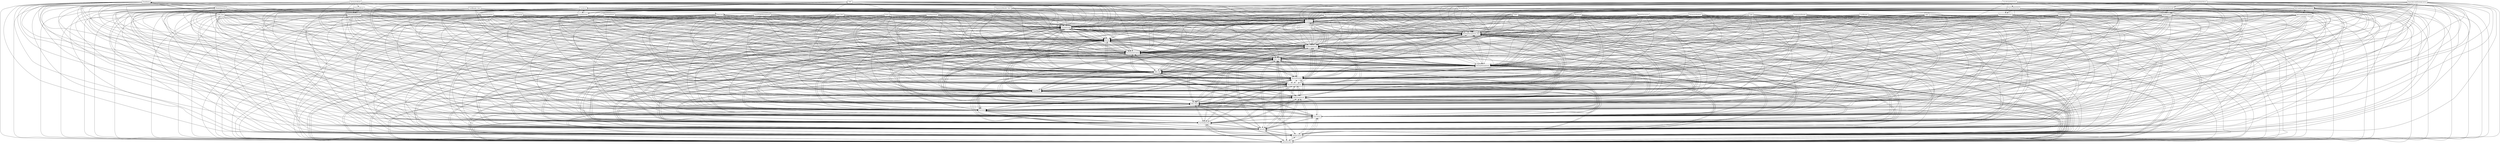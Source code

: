 digraph{
graph [rankdir=TB];
node [shape=box];
edge [arrowhead=normal];
0[label="FloodAlarm",]
1[label="FireAlarm",]
2[label="FirstAidGroup",]
3[label="CardReader_Zero",]
4[label="IntruseDetection",]
5[label="CardReader",]
6[label="Authentication",]
7[label="ManualBlinds",]
8[label="MovementDetection",]
9[label="MusicSimulation",]
10[label="SmartLightManagement",]
11[label="SmartAirConditioningControl",]
12[label="SimpleControl",]
13[label="Light",]
14[label="Lights",]
15[label="DimmingValues",]
16[label="BlindsSimulation",]
17[label="AutomaticAudiobyHours",]
18[label="SmartHeatingManagement",]
19[label="DoorLock",]
20[label="Security",]
21[label="FireDepartment",]
22[label="OtherGroup",]
23[label="SMS",]
24[label="UserNotifications",]
25[label="FireControl",]
26[label="Siren",]
27[label="Password",]
28[label="SMS_Three",]
29[label="LightManagement",]
30[label="PhoneCall",]
31[label="SmartHome",]
32[label="LightSimulation",]
33[label="KeypadReader",]
34[label="GasAlarm",]
35[label="FloodsDetection",]
36[label="WindowsManagement",]
37[label="FingerprintReader_Zero",]
38[label="ManualWindows",]
39[label="Mail",]
40[label="AutomaticBlinds",]
41[label="AutomaticWindows",]
42[label="ControlAudioManually",]
43[label="SMS_One",]
44[label="GasDetection",]
45[label="GlassBrakeDetection",]
46[label="SMS_Zero",]
47[label="Siren_Zero",]
48[label="HeatingManagement",]
49[label="SMS_Two",]
50[label="AirConditioningManagement",]
51[label="EnvironmentControl",]
52[label="BlindsManagement",]
53[label="FingerprintReader",]
54[label="PresenceSimulator",]
55[label="Alarms",]
56[label="HeatingManagement_Zero",]
57[label="AirConditioningControl",]
58[label="AudioControl",]
0->1[label="",]
0->2[label="",]
0->6[label="",]
0->12[label="",]
0->20[label="",]
0->24[label="",]
0->25[label="",]
0->27[label="",]
0->28[label="",]
0->29[label="",]
0->31[label="",]
0->35[label="",]
0->36[label="",]
0->38[label="",]
0->43[label="",]
0->46[label="",]
0->48[label="",]
0->49[label="",]
0->51[label="",]
0->54[label="",]
0->55[label="",]
0->56[label="",]
1->2[label="",]
1->6[label="",]
1->12[label="",]
1->20[label="",]
1->24[label="",]
1->25[label="",]
1->27[label="",]
1->28[label="",]
1->29[label="",]
1->31[label="",]
1->36[label="",]
1->38[label="",]
1->43[label="",]
1->48[label="",]
1->49[label="",]
1->51[label="",]
1->54[label="",]
1->55[label="",]
1->56[label="",]
2->1[label="",]
2->6[label="",]
2->12[label="",]
2->20[label="",]
2->24[label="",]
2->25[label="",]
2->27[label="",]
2->28[label="",]
2->29[label="",]
2->31[label="",]
2->36[label="",]
2->38[label="",]
2->43[label="",]
2->48[label="",]
2->49[label="",]
2->51[label="",]
2->54[label="",]
2->55[label="",]
2->56[label="",]
3->1[label="",]
3->2[label="",]
3->6[label="",]
3->12[label="",]
3->19[label="",]
3->20[label="",]
3->24[label="",]
3->25[label="",]
3->27[label="",]
3->28[label="",]
3->29[label="",]
3->31[label="",]
3->36[label="",]
3->38[label="",]
3->43[label="",]
3->48[label="",]
3->49[label="",]
3->51[label="",]
3->54[label="",]
3->55[label="",]
3->56[label="",]
4->1[label="",]
4->2[label="",]
4->6[label="",]
4->8[label="",]
4->12[label="",]
4->20[label="",]
4->24[label="",]
4->25[label="",]
4->27[label="",]
4->28[label="",]
4->29[label="",]
4->31[label="",]
4->36[label="",]
4->38[label="",]
4->43[label="",]
4->48[label="",]
4->49[label="",]
4->51[label="",]
4->54[label="",]
4->55[label="",]
4->56[label="",]
5->1[label="",]
5->2[label="",]
5->6[label="",]
5->12[label="",]
5->20[label="",]
5->24[label="",]
5->25[label="",]
5->27[label="",]
5->28[label="",]
5->29[label="",]
5->31[label="",]
5->36[label="",]
5->38[label="",]
5->43[label="",]
5->48[label="",]
5->49[label="",]
5->51[label="",]
5->54[label="",]
5->55[label="",]
5->56[label="",]
6->1[label="",]
6->2[label="",]
6->12[label="",]
6->20[label="",]
6->24[label="",]
6->25[label="",]
6->27[label="",]
6->28[label="",]
6->29[label="",]
6->31[label="",]
6->36[label="",]
6->38[label="",]
6->43[label="",]
6->48[label="",]
6->49[label="",]
6->51[label="",]
6->54[label="",]
6->55[label="",]
6->56[label="",]
7->1[label="",]
7->2[label="",]
7->6[label="",]
7->12[label="",]
7->20[label="",]
7->24[label="",]
7->25[label="",]
7->27[label="",]
7->28[label="",]
7->29[label="",]
7->31[label="",]
7->36[label="",]
7->38[label="",]
7->43[label="",]
7->48[label="",]
7->49[label="",]
7->51[label="",]
7->52[label="",]
7->54[label="",]
7->55[label="",]
7->56[label="",]
8->1[label="",]
8->2[label="",]
8->4[label="",]
8->6[label="",]
8->12[label="",]
8->20[label="",]
8->24[label="",]
8->25[label="",]
8->27[label="",]
8->28[label="",]
8->29[label="",]
8->31[label="",]
8->36[label="",]
8->38[label="",]
8->43[label="",]
8->48[label="",]
8->49[label="",]
8->51[label="",]
8->54[label="",]
8->55[label="",]
8->56[label="",]
9->1[label="",]
9->2[label="",]
9->6[label="",]
9->12[label="",]
9->20[label="",]
9->24[label="",]
9->25[label="",]
9->27[label="",]
9->28[label="",]
9->29[label="",]
9->31[label="",]
9->36[label="",]
9->38[label="",]
9->43[label="",]
9->48[label="",]
9->49[label="",]
9->51[label="",]
9->54[label="",]
9->55[label="",]
9->56[label="",]
10->1[label="",]
10->2[label="",]
10->6[label="",]
10->12[label="",]
10->20[label="",]
10->24[label="",]
10->25[label="",]
10->27[label="",]
10->28[label="",]
10->29[label="",]
10->31[label="",]
10->36[label="",]
10->38[label="",]
10->43[label="",]
10->48[label="",]
10->49[label="",]
10->51[label="",]
10->54[label="",]
10->55[label="",]
10->56[label="",]
11->1[label="",]
11->2[label="",]
11->6[label="",]
11->12[label="",]
11->20[label="",]
11->24[label="",]
11->25[label="",]
11->27[label="",]
11->28[label="",]
11->29[label="",]
11->31[label="",]
11->36[label="",]
11->38[label="",]
11->43[label="",]
11->48[label="",]
11->49[label="",]
11->50[label="",]
11->51[label="",]
11->54[label="",]
11->55[label="",]
11->56[label="",]
11->57[label="",]
12->1[label="",]
12->2[label="",]
12->6[label="",]
12->20[label="",]
12->24[label="",]
12->25[label="",]
12->27[label="",]
12->28[label="",]
12->29[label="",]
12->31[label="",]
12->36[label="",]
12->38[label="",]
12->43[label="",]
12->48[label="",]
12->49[label="",]
12->51[label="",]
12->54[label="",]
12->55[label="",]
12->56[label="",]
13->1[label="",]
13->2[label="",]
13->6[label="",]
13->12[label="",]
13->20[label="",]
13->24[label="",]
13->25[label="",]
13->27[label="",]
13->28[label="",]
13->29[label="",]
13->31[label="",]
13->36[label="",]
13->38[label="",]
13->43[label="",]
13->48[label="",]
13->49[label="",]
13->51[label="",]
13->54[label="",]
13->55[label="",]
13->56[label="",]
14->1[label="",]
14->2[label="",]
14->6[label="",]
14->12[label="",]
14->20[label="",]
14->24[label="",]
14->25[label="",]
14->27[label="",]
14->28[label="",]
14->29[label="",]
14->31[label="",]
14->36[label="",]
14->38[label="",]
14->43[label="",]
14->48[label="",]
14->49[label="",]
14->51[label="",]
14->54[label="",]
14->55[label="",]
14->56[label="",]
15->1[label="",]
15->2[label="",]
15->6[label="",]
15->12[label="",]
15->20[label="",]
15->24[label="",]
15->25[label="",]
15->27[label="",]
15->28[label="",]
15->29[label="",]
15->31[label="",]
15->36[label="",]
15->38[label="",]
15->43[label="",]
15->48[label="",]
15->49[label="",]
15->51[label="",]
15->54[label="",]
15->55[label="",]
15->56[label="",]
16->1[label="",]
16->2[label="",]
16->6[label="",]
16->12[label="",]
16->20[label="",]
16->24[label="",]
16->25[label="",]
16->27[label="",]
16->28[label="",]
16->29[label="",]
16->31[label="",]
16->36[label="",]
16->38[label="",]
16->43[label="",]
16->48[label="",]
16->49[label="",]
16->51[label="",]
16->54[label="",]
16->55[label="",]
16->56[label="",]
17->1[label="",]
17->2[label="",]
17->6[label="",]
17->12[label="",]
17->20[label="",]
17->24[label="",]
17->25[label="",]
17->27[label="",]
17->28[label="",]
17->29[label="",]
17->31[label="",]
17->36[label="",]
17->38[label="",]
17->42[label="",]
17->43[label="",]
17->48[label="",]
17->49[label="",]
17->51[label="",]
17->54[label="",]
17->55[label="",]
17->56[label="",]
17->58[label="",]
18->1[label="",]
18->2[label="",]
18->6[label="",]
18->12[label="",]
18->20[label="",]
18->24[label="",]
18->25[label="",]
18->27[label="",]
18->28[label="",]
18->29[label="",]
18->31[label="",]
18->36[label="",]
18->38[label="",]
18->43[label="",]
18->48[label="",]
18->49[label="",]
18->51[label="",]
18->54[label="",]
18->55[label="",]
18->56[label="",]
19->1[label="",]
19->2[label="",]
19->6[label="",]
19->12[label="",]
19->20[label="",]
19->24[label="",]
19->25[label="",]
19->27[label="",]
19->28[label="",]
19->29[label="",]
19->31[label="",]
19->36[label="",]
19->38[label="",]
19->43[label="",]
19->48[label="",]
19->49[label="",]
19->51[label="",]
19->54[label="",]
19->55[label="",]
19->56[label="",]
20->1[label="",]
20->2[label="",]
20->6[label="",]
20->12[label="",]
20->24[label="",]
20->25[label="",]
20->27[label="",]
20->28[label="",]
20->29[label="",]
20->31[label="",]
20->36[label="",]
20->38[label="",]
20->43[label="",]
20->48[label="",]
20->49[label="",]
20->51[label="",]
20->54[label="",]
20->55[label="",]
20->56[label="",]
21->1[label="",]
21->2[label="",]
21->6[label="",]
21->12[label="",]
21->20[label="",]
21->24[label="",]
21->25[label="",]
21->27[label="",]
21->28[label="",]
21->29[label="",]
21->31[label="",]
21->36[label="",]
21->38[label="",]
21->43[label="",]
21->48[label="",]
21->49[label="",]
21->51[label="",]
21->54[label="",]
21->55[label="",]
21->56[label="",]
22->1[label="",]
22->2[label="",]
22->6[label="",]
22->12[label="",]
22->20[label="",]
22->24[label="",]
22->25[label="",]
22->27[label="",]
22->28[label="",]
22->29[label="",]
22->31[label="",]
22->36[label="",]
22->38[label="",]
22->43[label="",]
22->48[label="",]
22->49[label="",]
22->51[label="",]
22->54[label="",]
22->55[label="",]
22->56[label="",]
23->1[label="",]
23->2[label="",]
23->6[label="",]
23->12[label="",]
23->20[label="",]
23->24[label="",]
23->25[label="",]
23->27[label="",]
23->28[label="",]
23->29[label="",]
23->31[label="",]
23->34[label="",]
23->36[label="",]
23->38[label="",]
23->43[label="",]
23->44[label="",]
23->48[label="",]
23->49[label="",]
23->51[label="",]
23->54[label="",]
23->55[label="",]
23->56[label="",]
24->1[label="",]
24->2[label="",]
24->6[label="",]
24->12[label="",]
24->20[label="",]
24->25[label="",]
24->27[label="",]
24->28[label="",]
24->29[label="",]
24->31[label="",]
24->36[label="",]
24->38[label="",]
24->43[label="",]
24->48[label="",]
24->49[label="",]
24->51[label="",]
24->54[label="",]
24->55[label="",]
24->56[label="",]
25->1[label="",]
25->2[label="",]
25->6[label="",]
25->12[label="",]
25->20[label="",]
25->24[label="",]
25->27[label="",]
25->28[label="",]
25->29[label="",]
25->31[label="",]
25->36[label="",]
25->38[label="",]
25->43[label="",]
25->48[label="",]
25->49[label="",]
25->51[label="",]
25->54[label="",]
25->55[label="",]
25->56[label="",]
26->1[label="",]
26->2[label="",]
26->6[label="",]
26->12[label="",]
26->20[label="",]
26->24[label="",]
26->25[label="",]
26->27[label="",]
26->28[label="",]
26->29[label="",]
26->31[label="",]
26->36[label="",]
26->38[label="",]
26->43[label="",]
26->48[label="",]
26->49[label="",]
26->51[label="",]
26->54[label="",]
26->55[label="",]
26->56[label="",]
27->1[label="",]
27->2[label="",]
27->6[label="",]
27->12[label="",]
27->20[label="",]
27->24[label="",]
27->25[label="",]
27->28[label="",]
27->29[label="",]
27->31[label="",]
27->36[label="",]
27->38[label="",]
27->43[label="",]
27->48[label="",]
27->49[label="",]
27->51[label="",]
27->54[label="",]
27->55[label="",]
27->56[label="",]
28->1[label="",]
28->2[label="",]
28->6[label="",]
28->12[label="",]
28->20[label="",]
28->24[label="",]
28->25[label="",]
28->27[label="",]
28->29[label="",]
28->31[label="",]
28->36[label="",]
28->38[label="",]
28->43[label="",]
28->48[label="",]
28->49[label="",]
28->51[label="",]
28->54[label="",]
28->55[label="",]
28->56[label="",]
29->1[label="",]
29->2[label="",]
29->6[label="",]
29->12[label="",]
29->20[label="",]
29->24[label="",]
29->25[label="",]
29->27[label="",]
29->28[label="",]
29->31[label="",]
29->36[label="",]
29->38[label="",]
29->43[label="",]
29->48[label="",]
29->49[label="",]
29->51[label="",]
29->54[label="",]
29->55[label="",]
29->56[label="",]
30->1[label="",]
30->2[label="",]
30->6[label="",]
30->12[label="",]
30->20[label="",]
30->24[label="",]
30->25[label="",]
30->27[label="",]
30->28[label="",]
30->29[label="",]
30->31[label="",]
30->36[label="",]
30->38[label="",]
30->43[label="",]
30->48[label="",]
30->49[label="",]
30->51[label="",]
30->54[label="",]
30->55[label="",]
30->56[label="",]
31->1[label="",]
31->2[label="",]
31->6[label="",]
31->12[label="",]
31->20[label="",]
31->24[label="",]
31->25[label="",]
31->27[label="",]
31->28[label="",]
31->29[label="",]
31->36[label="",]
31->38[label="",]
31->43[label="",]
31->48[label="",]
31->49[label="",]
31->51[label="",]
31->54[label="",]
31->55[label="",]
31->56[label="",]
32->1[label="",]
32->2[label="",]
32->6[label="",]
32->12[label="",]
32->20[label="",]
32->24[label="",]
32->25[label="",]
32->27[label="",]
32->28[label="",]
32->29[label="",]
32->31[label="",]
32->36[label="",]
32->38[label="",]
32->43[label="",]
32->48[label="",]
32->49[label="",]
32->51[label="",]
32->54[label="",]
32->55[label="",]
32->56[label="",]
33->1[label="",]
33->2[label="",]
33->6[label="",]
33->12[label="",]
33->19[label="",]
33->20[label="",]
33->24[label="",]
33->25[label="",]
33->27[label="",]
33->28[label="",]
33->29[label="",]
33->31[label="",]
33->36[label="",]
33->38[label="",]
33->43[label="",]
33->48[label="",]
33->49[label="",]
33->51[label="",]
33->54[label="",]
33->55[label="",]
33->56[label="",]
34->1[label="",]
34->2[label="",]
34->6[label="",]
34->12[label="",]
34->20[label="",]
34->23[label="",]
34->24[label="",]
34->25[label="",]
34->27[label="",]
34->28[label="",]
34->29[label="",]
34->31[label="",]
34->36[label="",]
34->38[label="",]
34->43[label="",]
34->44[label="",]
34->48[label="",]
34->49[label="",]
34->51[label="",]
34->54[label="",]
34->55[label="",]
34->56[label="",]
35->0[label="",]
35->1[label="",]
35->2[label="",]
35->6[label="",]
35->12[label="",]
35->20[label="",]
35->24[label="",]
35->25[label="",]
35->27[label="",]
35->28[label="",]
35->29[label="",]
35->31[label="",]
35->36[label="",]
35->38[label="",]
35->43[label="",]
35->46[label="",]
35->48[label="",]
35->49[label="",]
35->51[label="",]
35->54[label="",]
35->55[label="",]
35->56[label="",]
36->1[label="",]
36->2[label="",]
36->6[label="",]
36->12[label="",]
36->20[label="",]
36->24[label="",]
36->25[label="",]
36->27[label="",]
36->28[label="",]
36->29[label="",]
36->31[label="",]
36->38[label="",]
36->43[label="",]
36->48[label="",]
36->49[label="",]
36->51[label="",]
36->54[label="",]
36->55[label="",]
36->56[label="",]
37->1[label="",]
37->2[label="",]
37->6[label="",]
37->12[label="",]
37->19[label="",]
37->20[label="",]
37->24[label="",]
37->25[label="",]
37->27[label="",]
37->28[label="",]
37->29[label="",]
37->31[label="",]
37->36[label="",]
37->38[label="",]
37->43[label="",]
37->48[label="",]
37->49[label="",]
37->51[label="",]
37->54[label="",]
37->55[label="",]
37->56[label="",]
38->1[label="",]
38->2[label="",]
38->6[label="",]
38->12[label="",]
38->20[label="",]
38->24[label="",]
38->25[label="",]
38->27[label="",]
38->28[label="",]
38->29[label="",]
38->31[label="",]
38->36[label="",]
38->43[label="",]
38->48[label="",]
38->49[label="",]
38->51[label="",]
38->54[label="",]
38->55[label="",]
38->56[label="",]
39->1[label="",]
39->2[label="",]
39->6[label="",]
39->12[label="",]
39->20[label="",]
39->24[label="",]
39->25[label="",]
39->27[label="",]
39->28[label="",]
39->29[label="",]
39->31[label="",]
39->36[label="",]
39->38[label="",]
39->43[label="",]
39->48[label="",]
39->49[label="",]
39->51[label="",]
39->54[label="",]
39->55[label="",]
39->56[label="",]
40->1[label="",]
40->2[label="",]
40->6[label="",]
40->7[label="",]
40->12[label="",]
40->20[label="",]
40->24[label="",]
40->25[label="",]
40->27[label="",]
40->28[label="",]
40->29[label="",]
40->31[label="",]
40->36[label="",]
40->38[label="",]
40->43[label="",]
40->48[label="",]
40->49[label="",]
40->51[label="",]
40->52[label="",]
40->54[label="",]
40->55[label="",]
40->56[label="",]
41->1[label="",]
41->2[label="",]
41->6[label="",]
41->12[label="",]
41->20[label="",]
41->24[label="",]
41->25[label="",]
41->27[label="",]
41->28[label="",]
41->29[label="",]
41->31[label="",]
41->36[label="",]
41->38[label="",]
41->43[label="",]
41->48[label="",]
41->49[label="",]
41->51[label="",]
41->54[label="",]
41->55[label="",]
41->56[label="",]
42->1[label="",]
42->2[label="",]
42->6[label="",]
42->12[label="",]
42->20[label="",]
42->24[label="",]
42->25[label="",]
42->27[label="",]
42->28[label="",]
42->29[label="",]
42->31[label="",]
42->36[label="",]
42->38[label="",]
42->43[label="",]
42->48[label="",]
42->49[label="",]
42->51[label="",]
42->54[label="",]
42->55[label="",]
42->56[label="",]
42->58[label="",]
43->1[label="",]
43->2[label="",]
43->6[label="",]
43->12[label="",]
43->20[label="",]
43->24[label="",]
43->25[label="",]
43->27[label="",]
43->28[label="",]
43->29[label="",]
43->31[label="",]
43->36[label="",]
43->38[label="",]
43->48[label="",]
43->49[label="",]
43->51[label="",]
43->54[label="",]
43->55[label="",]
43->56[label="",]
44->1[label="",]
44->2[label="",]
44->6[label="",]
44->12[label="",]
44->20[label="",]
44->23[label="",]
44->24[label="",]
44->25[label="",]
44->27[label="",]
44->28[label="",]
44->29[label="",]
44->31[label="",]
44->34[label="",]
44->36[label="",]
44->38[label="",]
44->43[label="",]
44->48[label="",]
44->49[label="",]
44->51[label="",]
44->54[label="",]
44->55[label="",]
44->56[label="",]
45->1[label="",]
45->2[label="",]
45->4[label="",]
45->6[label="",]
45->8[label="",]
45->12[label="",]
45->20[label="",]
45->24[label="",]
45->25[label="",]
45->27[label="",]
45->28[label="",]
45->29[label="",]
45->31[label="",]
45->36[label="",]
45->38[label="",]
45->43[label="",]
45->48[label="",]
45->49[label="",]
45->51[label="",]
45->54[label="",]
45->55[label="",]
45->56[label="",]
46->0[label="",]
46->1[label="",]
46->2[label="",]
46->6[label="",]
46->12[label="",]
46->20[label="",]
46->24[label="",]
46->25[label="",]
46->27[label="",]
46->28[label="",]
46->29[label="",]
46->31[label="",]
46->35[label="",]
46->36[label="",]
46->38[label="",]
46->43[label="",]
46->48[label="",]
46->49[label="",]
46->51[label="",]
46->54[label="",]
46->55[label="",]
46->56[label="",]
47->1[label="",]
47->2[label="",]
47->6[label="",]
47->12[label="",]
47->20[label="",]
47->24[label="",]
47->25[label="",]
47->27[label="",]
47->28[label="",]
47->29[label="",]
47->31[label="",]
47->36[label="",]
47->38[label="",]
47->43[label="",]
47->48[label="",]
47->49[label="",]
47->51[label="",]
47->54[label="",]
47->55[label="",]
47->56[label="",]
48->1[label="",]
48->2[label="",]
48->6[label="",]
48->12[label="",]
48->20[label="",]
48->24[label="",]
48->25[label="",]
48->27[label="",]
48->28[label="",]
48->29[label="",]
48->31[label="",]
48->36[label="",]
48->38[label="",]
48->43[label="",]
48->49[label="",]
48->51[label="",]
48->54[label="",]
48->55[label="",]
48->56[label="",]
49->1[label="",]
49->2[label="",]
49->6[label="",]
49->12[label="",]
49->20[label="",]
49->24[label="",]
49->25[label="",]
49->27[label="",]
49->28[label="",]
49->29[label="",]
49->31[label="",]
49->36[label="",]
49->38[label="",]
49->43[label="",]
49->48[label="",]
49->51[label="",]
49->54[label="",]
49->55[label="",]
49->56[label="",]
50->1[label="",]
50->2[label="",]
50->6[label="",]
50->12[label="",]
50->20[label="",]
50->24[label="",]
50->25[label="",]
50->27[label="",]
50->28[label="",]
50->29[label="",]
50->31[label="",]
50->36[label="",]
50->38[label="",]
50->43[label="",]
50->48[label="",]
50->49[label="",]
50->51[label="",]
50->54[label="",]
50->55[label="",]
50->56[label="",]
50->57[label="",]
51->1[label="",]
51->2[label="",]
51->6[label="",]
51->12[label="",]
51->20[label="",]
51->24[label="",]
51->25[label="",]
51->27[label="",]
51->28[label="",]
51->29[label="",]
51->31[label="",]
51->36[label="",]
51->38[label="",]
51->43[label="",]
51->48[label="",]
51->49[label="",]
51->54[label="",]
51->55[label="",]
51->56[label="",]
52->1[label="",]
52->2[label="",]
52->6[label="",]
52->7[label="",]
52->12[label="",]
52->20[label="",]
52->24[label="",]
52->25[label="",]
52->27[label="",]
52->28[label="",]
52->29[label="",]
52->31[label="",]
52->36[label="",]
52->38[label="",]
52->43[label="",]
52->48[label="",]
52->49[label="",]
52->51[label="",]
52->54[label="",]
52->55[label="",]
52->56[label="",]
53->1[label="",]
53->2[label="",]
53->6[label="",]
53->12[label="",]
53->20[label="",]
53->24[label="",]
53->25[label="",]
53->27[label="",]
53->28[label="",]
53->29[label="",]
53->31[label="",]
53->36[label="",]
53->38[label="",]
53->43[label="",]
53->48[label="",]
53->49[label="",]
53->51[label="",]
53->54[label="",]
53->55[label="",]
53->56[label="",]
54->1[label="",]
54->2[label="",]
54->6[label="",]
54->12[label="",]
54->20[label="",]
54->24[label="",]
54->25[label="",]
54->27[label="",]
54->28[label="",]
54->29[label="",]
54->31[label="",]
54->36[label="",]
54->38[label="",]
54->43[label="",]
54->48[label="",]
54->49[label="",]
54->51[label="",]
54->55[label="",]
54->56[label="",]
55->1[label="",]
55->2[label="",]
55->6[label="",]
55->12[label="",]
55->20[label="",]
55->24[label="",]
55->25[label="",]
55->27[label="",]
55->28[label="",]
55->29[label="",]
55->31[label="",]
55->36[label="",]
55->38[label="",]
55->43[label="",]
55->48[label="",]
55->49[label="",]
55->51[label="",]
55->54[label="",]
55->56[label="",]
56->1[label="",]
56->2[label="",]
56->6[label="",]
56->12[label="",]
56->20[label="",]
56->24[label="",]
56->25[label="",]
56->27[label="",]
56->28[label="",]
56->29[label="",]
56->31[label="",]
56->36[label="",]
56->38[label="",]
56->43[label="",]
56->48[label="",]
56->49[label="",]
56->51[label="",]
56->54[label="",]
56->55[label="",]
57->1[label="",]
57->2[label="",]
57->6[label="",]
57->12[label="",]
57->20[label="",]
57->24[label="",]
57->25[label="",]
57->27[label="",]
57->28[label="",]
57->29[label="",]
57->31[label="",]
57->36[label="",]
57->38[label="",]
57->43[label="",]
57->48[label="",]
57->49[label="",]
57->50[label="",]
57->51[label="",]
57->54[label="",]
57->55[label="",]
57->56[label="",]
58->1[label="",]
58->2[label="",]
58->6[label="",]
58->12[label="",]
58->20[label="",]
58->24[label="",]
58->25[label="",]
58->27[label="",]
58->28[label="",]
58->29[label="",]
58->31[label="",]
58->36[label="",]
58->38[label="",]
58->42[label="",]
58->43[label="",]
58->48[label="",]
58->49[label="",]
58->51[label="",]
58->54[label="",]
58->55[label="",]
58->56[label="",]
}
